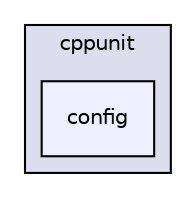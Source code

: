 digraph "config" {
  compound=true
  node [ fontsize="10", fontname="Helvetica"];
  edge [ labelfontsize="10", labelfontname="Helvetica"];
  subgraph clusterdir_a5e3211bd68405d5945af2cd60218f51 {
    graph [ bgcolor="#ddddee", pencolor="black", label="cppunit" fontname="Helvetica", fontsize="10", URL="dir_a5e3211bd68405d5945af2cd60218f51.html"]
  dir_d8da05982244f7fc89f37a7a447f2d74 [shape=box, label="config", style="filled", fillcolor="#eeeeff", pencolor="black", URL="dir_d8da05982244f7fc89f37a7a447f2d74.html"];
  }
}
